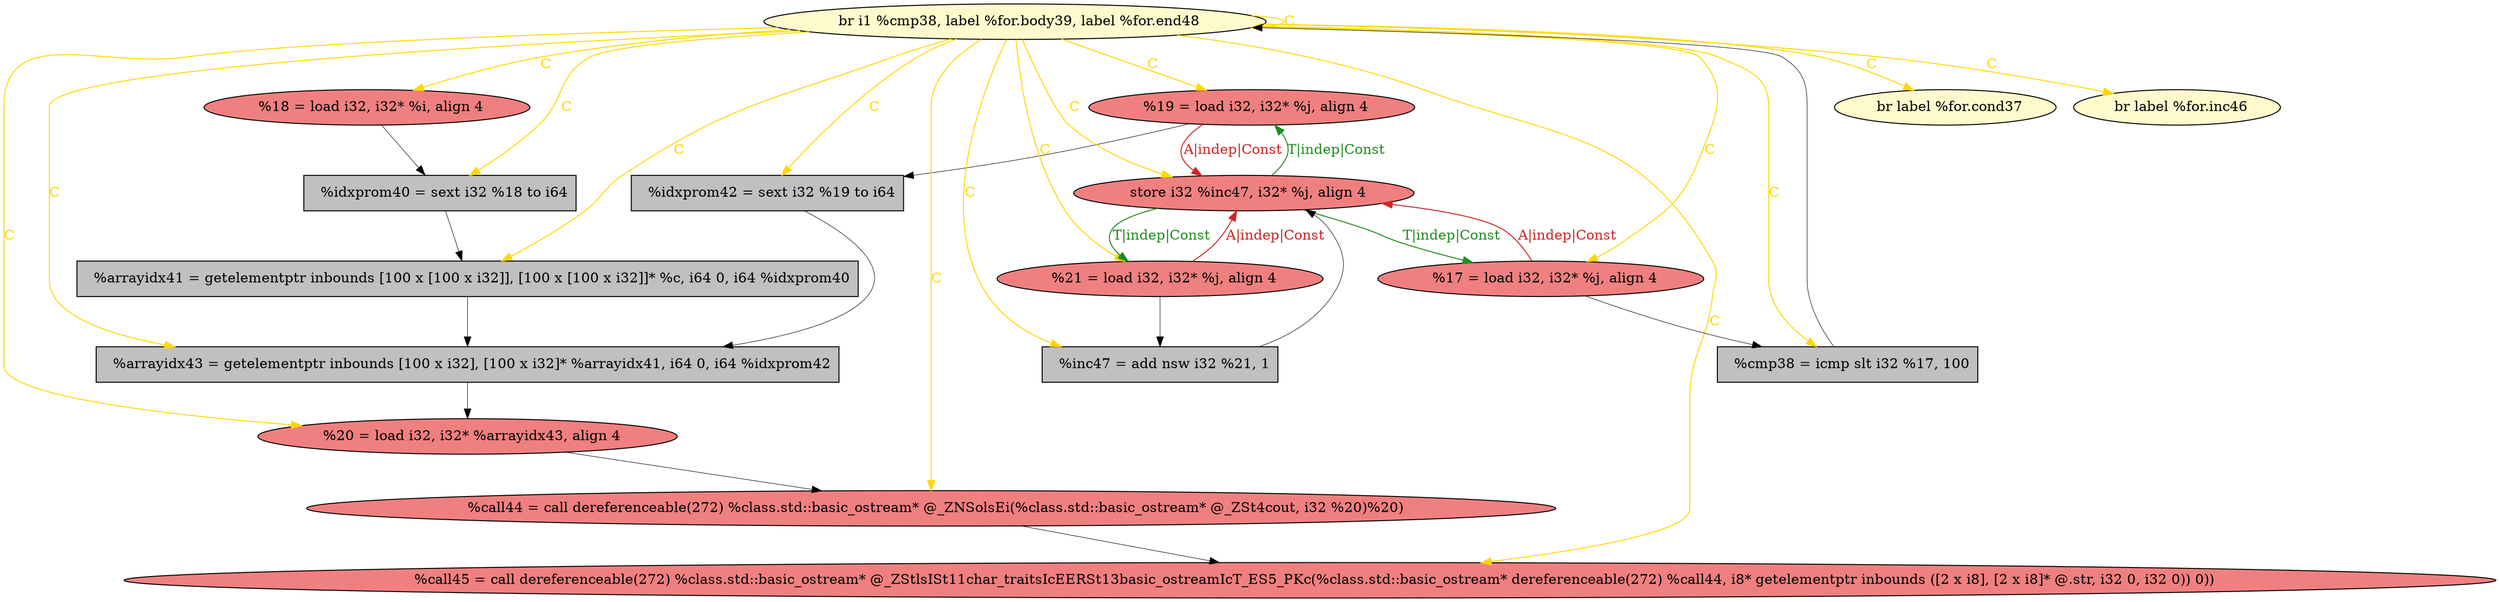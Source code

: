 
digraph G {


node1991 [fillcolor=lightcoral,label="  %18 = load i32, i32* %i, align 4",shape=ellipse,style=filled ]
node1990 [fillcolor=lightcoral,label="  %19 = load i32, i32* %j, align 4",shape=ellipse,style=filled ]
node2001 [fillcolor=lightcoral,label="  %call44 = call dereferenceable(272) %class.std::basic_ostream* @_ZNSolsEi(%class.std::basic_ostream* @_ZSt4cout, i32 %20)%20)",shape=ellipse,style=filled ]
node1993 [fillcolor=lemonchiffon,label="  br label %for.cond37",shape=ellipse,style=filled ]
node1988 [fillcolor=lightcoral,label="  %21 = load i32, i32* %j, align 4",shape=ellipse,style=filled ]
node2004 [fillcolor=lemonchiffon,label="  br label %for.inc46",shape=ellipse,style=filled ]
node1989 [fillcolor=lemonchiffon,label="  br i1 %cmp38, label %for.body39, label %for.end48",shape=ellipse,style=filled ]
node1992 [fillcolor=grey,label="  %idxprom40 = sext i32 %18 to i64",shape=rectangle,style=filled ]
node1997 [fillcolor=lightcoral,label="  %20 = load i32, i32* %arrayidx43, align 4",shape=ellipse,style=filled ]
node1994 [fillcolor=grey,label="  %arrayidx41 = getelementptr inbounds [100 x [100 x i32]], [100 x [100 x i32]]* %c, i64 0, i64 %idxprom40",shape=rectangle,style=filled ]
node1995 [fillcolor=grey,label="  %arrayidx43 = getelementptr inbounds [100 x i32], [100 x i32]* %arrayidx41, i64 0, i64 %idxprom42",shape=rectangle,style=filled ]
node1996 [fillcolor=grey,label="  %cmp38 = icmp slt i32 %17, 100",shape=rectangle,style=filled ]
node1998 [fillcolor=grey,label="  %idxprom42 = sext i32 %19 to i64",shape=rectangle,style=filled ]
node1999 [fillcolor=lightcoral,label="  store i32 %inc47, i32* %j, align 4",shape=ellipse,style=filled ]
node2002 [fillcolor=grey,label="  %inc47 = add nsw i32 %21, 1",shape=rectangle,style=filled ]
node2000 [fillcolor=lightcoral,label="  %17 = load i32, i32* %j, align 4",shape=ellipse,style=filled ]
node2003 [fillcolor=lightcoral,label="  %call45 = call dereferenceable(272) %class.std::basic_ostream* @_ZStlsISt11char_traitsIcEERSt13basic_ostreamIcT_ES5_PKc(%class.std::basic_ostream* dereferenceable(272) %call44, i8* getelementptr inbounds ([2 x i8], [2 x i8]* @.str, i32 0, i32 0)) 0))",shape=ellipse,style=filled ]

node2001->node2003 [style=solid,color=black,label="",penwidth=0.5,fontcolor=black ]
node1990->node1998 [style=solid,color=black,label="",penwidth=0.5,fontcolor=black ]
node1996->node1989 [style=solid,color=black,label="",penwidth=0.5,fontcolor=black ]
node1989->node2002 [style=solid,color=gold,label="C",penwidth=1.0,fontcolor=gold ]
node1988->node1999 [style=solid,color=firebrick3,label="A|indep|Const",penwidth=1.0,fontcolor=firebrick3 ]
node1998->node1995 [style=solid,color=black,label="",penwidth=0.5,fontcolor=black ]
node1999->node1990 [style=solid,color=forestgreen,label="T|indep|Const",penwidth=1.0,fontcolor=forestgreen ]
node1988->node2002 [style=solid,color=black,label="",penwidth=0.5,fontcolor=black ]
node1990->node1999 [style=solid,color=firebrick3,label="A|indep|Const",penwidth=1.0,fontcolor=firebrick3 ]
node1989->node2000 [style=solid,color=gold,label="C",penwidth=1.0,fontcolor=gold ]
node2000->node1996 [style=solid,color=black,label="",penwidth=0.5,fontcolor=black ]
node1995->node1997 [style=solid,color=black,label="",penwidth=0.5,fontcolor=black ]
node1997->node2001 [style=solid,color=black,label="",penwidth=0.5,fontcolor=black ]
node1989->node1995 [style=solid,color=gold,label="C",penwidth=1.0,fontcolor=gold ]
node1989->node1994 [style=solid,color=gold,label="C",penwidth=1.0,fontcolor=gold ]
node1989->node2003 [style=solid,color=gold,label="C",penwidth=1.0,fontcolor=gold ]
node1989->node1998 [style=solid,color=gold,label="C",penwidth=1.0,fontcolor=gold ]
node1989->node2004 [style=solid,color=gold,label="C",penwidth=1.0,fontcolor=gold ]
node1989->node1997 [style=solid,color=gold,label="C",penwidth=1.0,fontcolor=gold ]
node1999->node2000 [style=solid,color=forestgreen,label="T|indep|Const",penwidth=1.0,fontcolor=forestgreen ]
node1989->node1988 [style=solid,color=gold,label="C",penwidth=1.0,fontcolor=gold ]
node1992->node1994 [style=solid,color=black,label="",penwidth=0.5,fontcolor=black ]
node1989->node2001 [style=solid,color=gold,label="C",penwidth=1.0,fontcolor=gold ]
node2002->node1999 [style=solid,color=black,label="",penwidth=0.5,fontcolor=black ]
node1989->node1992 [style=solid,color=gold,label="C",penwidth=1.0,fontcolor=gold ]
node1999->node1988 [style=solid,color=forestgreen,label="T|indep|Const",penwidth=1.0,fontcolor=forestgreen ]
node1989->node1991 [style=solid,color=gold,label="C",penwidth=1.0,fontcolor=gold ]
node1989->node1996 [style=solid,color=gold,label="C",penwidth=1.0,fontcolor=gold ]
node1989->node1989 [style=solid,color=gold,label="C",penwidth=1.0,fontcolor=gold ]
node2000->node1999 [style=solid,color=firebrick3,label="A|indep|Const",penwidth=1.0,fontcolor=firebrick3 ]
node1994->node1995 [style=solid,color=black,label="",penwidth=0.5,fontcolor=black ]
node1989->node1993 [style=solid,color=gold,label="C",penwidth=1.0,fontcolor=gold ]
node1989->node1999 [style=solid,color=gold,label="C",penwidth=1.0,fontcolor=gold ]
node1991->node1992 [style=solid,color=black,label="",penwidth=0.5,fontcolor=black ]
node1989->node1990 [style=solid,color=gold,label="C",penwidth=1.0,fontcolor=gold ]


}
